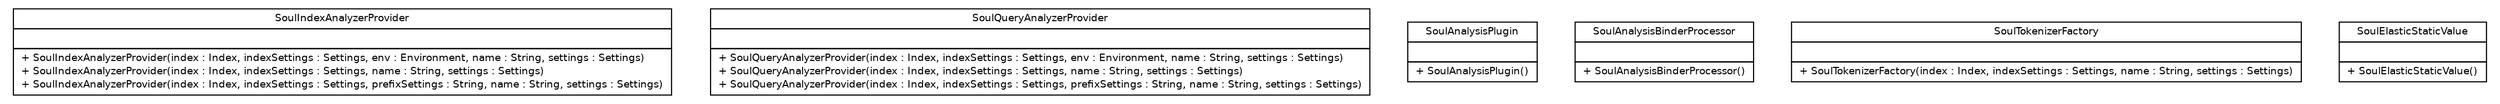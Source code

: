 #!/usr/local/bin/dot
#
# Class diagram 
# Generated by UmlGraph version 4.6 (http://www.spinellis.gr/sw/umlgraph)
#

digraph G {
	edge [fontname="Helvetica",fontsize=10,labelfontname="Helvetica",labelfontsize=10];
	node [fontname="Helvetica",fontsize=10,shape=plaintext];
	// org.soul.ESearch.SoulIndexAnalyzerProvider
	c598 [label=<<table border="0" cellborder="1" cellspacing="0" cellpadding="2" port="p" href="./SoulIndexAnalyzerProvider.html">
		<tr><td><table border="0" cellspacing="0" cellpadding="1">
			<tr><td> SoulIndexAnalyzerProvider </td></tr>
		</table></td></tr>
		<tr><td><table border="0" cellspacing="0" cellpadding="1">
			<tr><td align="left">  </td></tr>
		</table></td></tr>
		<tr><td><table border="0" cellspacing="0" cellpadding="1">
			<tr><td align="left"> + SoulIndexAnalyzerProvider(index : Index, indexSettings : Settings, env : Environment, name : String, settings : Settings) </td></tr>
			<tr><td align="left"> + SoulIndexAnalyzerProvider(index : Index, indexSettings : Settings, name : String, settings : Settings) </td></tr>
			<tr><td align="left"> + SoulIndexAnalyzerProvider(index : Index, indexSettings : Settings, prefixSettings : String, name : String, settings : Settings) </td></tr>
		</table></td></tr>
		</table>>, fontname="Helvetica", fontcolor="black", fontsize=9.0];
	// org.soul.ESearch.SoulQueryAnalyzerProvider
	c599 [label=<<table border="0" cellborder="1" cellspacing="0" cellpadding="2" port="p" href="./SoulQueryAnalyzerProvider.html">
		<tr><td><table border="0" cellspacing="0" cellpadding="1">
			<tr><td> SoulQueryAnalyzerProvider </td></tr>
		</table></td></tr>
		<tr><td><table border="0" cellspacing="0" cellpadding="1">
			<tr><td align="left">  </td></tr>
		</table></td></tr>
		<tr><td><table border="0" cellspacing="0" cellpadding="1">
			<tr><td align="left"> + SoulQueryAnalyzerProvider(index : Index, indexSettings : Settings, env : Environment, name : String, settings : Settings) </td></tr>
			<tr><td align="left"> + SoulQueryAnalyzerProvider(index : Index, indexSettings : Settings, name : String, settings : Settings) </td></tr>
			<tr><td align="left"> + SoulQueryAnalyzerProvider(index : Index, indexSettings : Settings, prefixSettings : String, name : String, settings : Settings) </td></tr>
		</table></td></tr>
		</table>>, fontname="Helvetica", fontcolor="black", fontsize=9.0];
	// org.soul.ESearch.SoulAnalysisPlugin
	c600 [label=<<table border="0" cellborder="1" cellspacing="0" cellpadding="2" port="p" href="./SoulAnalysisPlugin.html">
		<tr><td><table border="0" cellspacing="0" cellpadding="1">
			<tr><td> SoulAnalysisPlugin </td></tr>
		</table></td></tr>
		<tr><td><table border="0" cellspacing="0" cellpadding="1">
			<tr><td align="left">  </td></tr>
		</table></td></tr>
		<tr><td><table border="0" cellspacing="0" cellpadding="1">
			<tr><td align="left"> + SoulAnalysisPlugin() </td></tr>
		</table></td></tr>
		</table>>, fontname="Helvetica", fontcolor="black", fontsize=9.0];
	// org.soul.ESearch.SoulAnalysisBinderProcessor
	c601 [label=<<table border="0" cellborder="1" cellspacing="0" cellpadding="2" port="p" href="./SoulAnalysisBinderProcessor.html">
		<tr><td><table border="0" cellspacing="0" cellpadding="1">
			<tr><td> SoulAnalysisBinderProcessor </td></tr>
		</table></td></tr>
		<tr><td><table border="0" cellspacing="0" cellpadding="1">
			<tr><td align="left">  </td></tr>
		</table></td></tr>
		<tr><td><table border="0" cellspacing="0" cellpadding="1">
			<tr><td align="left"> + SoulAnalysisBinderProcessor() </td></tr>
		</table></td></tr>
		</table>>, fontname="Helvetica", fontcolor="black", fontsize=9.0];
	// org.soul.ESearch.SoulTokenizerFactory
	c602 [label=<<table border="0" cellborder="1" cellspacing="0" cellpadding="2" port="p" href="./SoulTokenizerFactory.html">
		<tr><td><table border="0" cellspacing="0" cellpadding="1">
			<tr><td> SoulTokenizerFactory </td></tr>
		</table></td></tr>
		<tr><td><table border="0" cellspacing="0" cellpadding="1">
			<tr><td align="left">  </td></tr>
		</table></td></tr>
		<tr><td><table border="0" cellspacing="0" cellpadding="1">
			<tr><td align="left"> + SoulTokenizerFactory(index : Index, indexSettings : Settings, name : String, settings : Settings) </td></tr>
		</table></td></tr>
		</table>>, fontname="Helvetica", fontcolor="black", fontsize=9.0];
	// org.soul.ESearch.SoulElasticStaticValue
	c603 [label=<<table border="0" cellborder="1" cellspacing="0" cellpadding="2" port="p" href="./SoulElasticStaticValue.html">
		<tr><td><table border="0" cellspacing="0" cellpadding="1">
			<tr><td> SoulElasticStaticValue </td></tr>
		</table></td></tr>
		<tr><td><table border="0" cellspacing="0" cellpadding="1">
			<tr><td align="left">  </td></tr>
		</table></td></tr>
		<tr><td><table border="0" cellspacing="0" cellpadding="1">
			<tr><td align="left"> + SoulElasticStaticValue() </td></tr>
		</table></td></tr>
		</table>>, fontname="Helvetica", fontcolor="black", fontsize=9.0];
}

